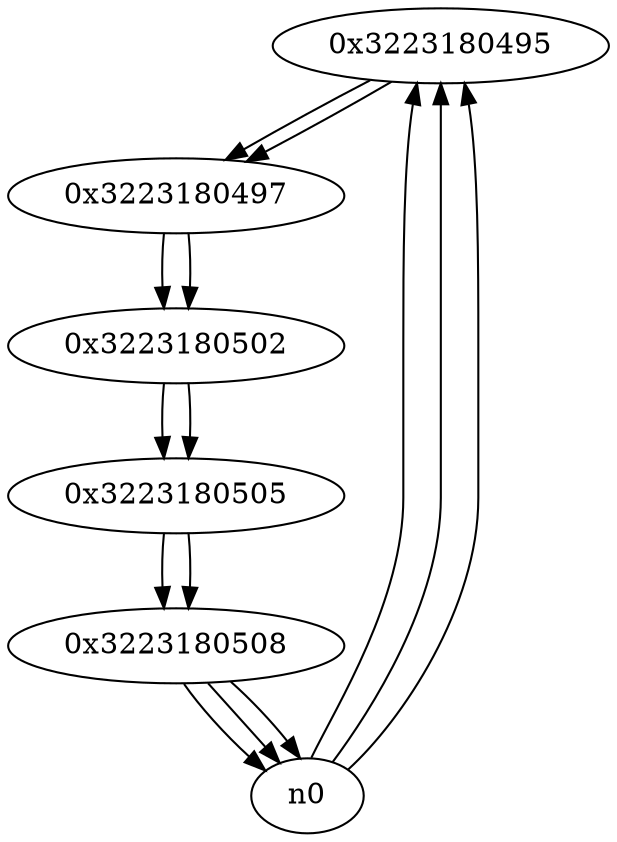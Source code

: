 digraph G{
/* nodes */
  n1 [label="0x3223180495"]
  n2 [label="0x3223180497"]
  n3 [label="0x3223180502"]
  n4 [label="0x3223180505"]
  n5 [label="0x3223180508"]
/* edges */
n1 -> n2;
n0 -> n1;
n0 -> n1;
n0 -> n1;
n2 -> n3;
n1 -> n2;
n3 -> n4;
n2 -> n3;
n4 -> n5;
n3 -> n4;
n5 -> n0;
n5 -> n0;
n5 -> n0;
n4 -> n5;
}
